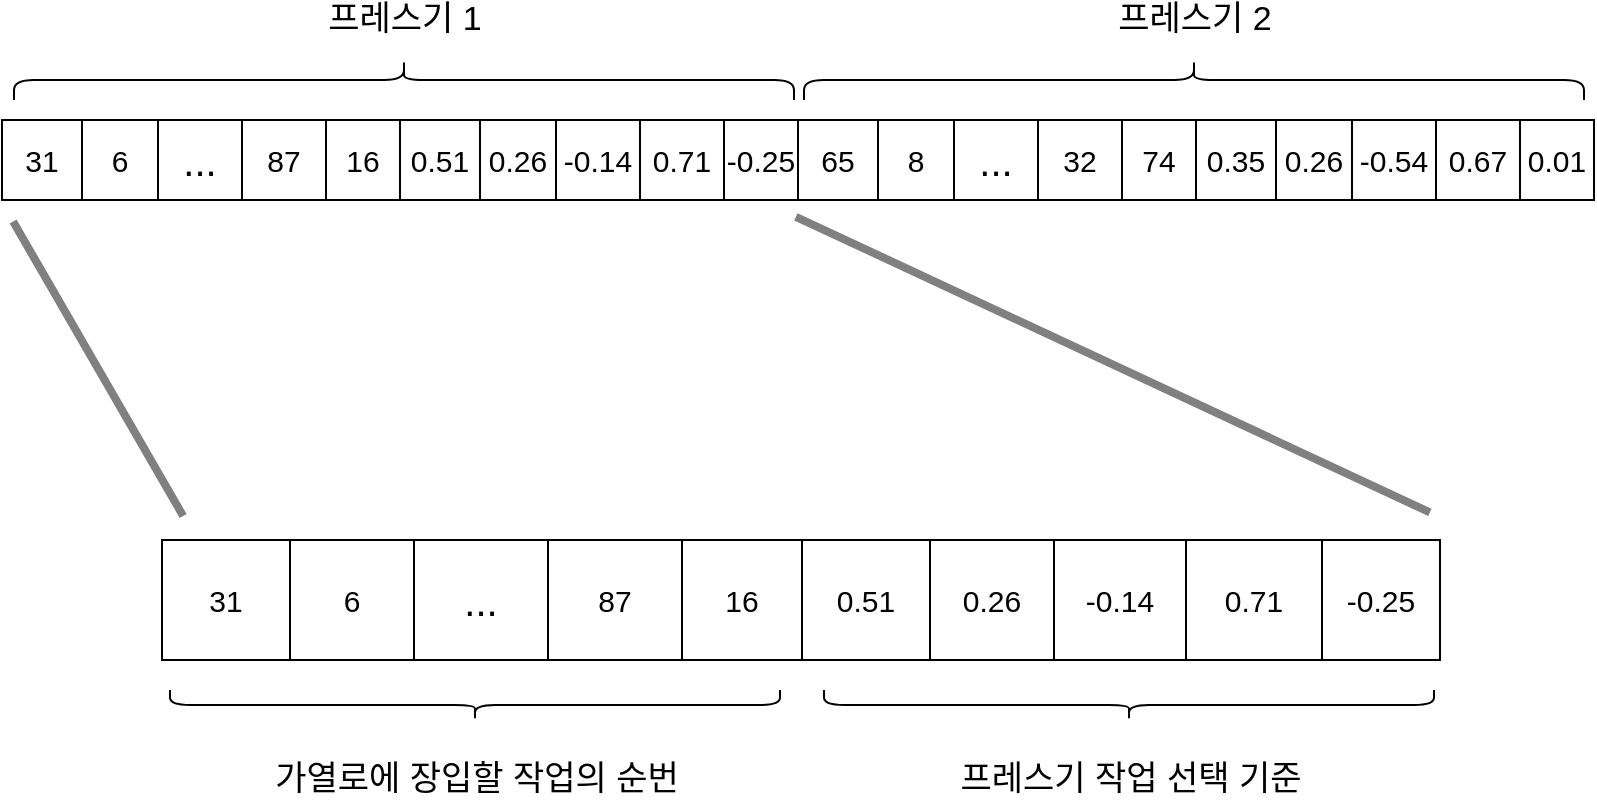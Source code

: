 <mxfile version="15.5.2" type="github">
  <diagram id="wdg7d6GIiMwj1WEckeHe" name="Page-1">
    <mxGraphModel dx="1429" dy="799" grid="1" gridSize="10" guides="1" tooltips="1" connect="1" arrows="1" fold="1" page="1" pageScale="1" pageWidth="827" pageHeight="1169" math="0" shadow="0">
      <root>
        <mxCell id="0" />
        <mxCell id="1" parent="0" />
        <mxCell id="QtLdcIYBbhYkDuSN89B0-1" value="" style="shape=table;html=1;whiteSpace=wrap;startSize=0;container=1;collapsible=0;childLayout=tableLayout;rounded=1;sketch=0;fontSize=16;" parent="1" vertex="1">
          <mxGeometry x="14" y="70" width="199" height="40" as="geometry" />
        </mxCell>
        <mxCell id="QtLdcIYBbhYkDuSN89B0-2" value="" style="shape=partialRectangle;html=1;whiteSpace=wrap;collapsible=0;dropTarget=0;pointerEvents=0;fillColor=none;top=0;left=0;bottom=0;right=0;points=[[0,0.5],[1,0.5]];portConstraint=eastwest;" parent="QtLdcIYBbhYkDuSN89B0-1" vertex="1">
          <mxGeometry width="199" height="40" as="geometry" />
        </mxCell>
        <mxCell id="QtLdcIYBbhYkDuSN89B0-3" value="&lt;font style=&quot;font-size: 15px&quot;&gt;31&lt;/font&gt;" style="shape=partialRectangle;html=1;whiteSpace=wrap;connectable=0;fillColor=none;top=0;left=0;bottom=0;right=0;overflow=hidden;pointerEvents=1;" parent="QtLdcIYBbhYkDuSN89B0-2" vertex="1">
          <mxGeometry width="40" height="40" as="geometry">
            <mxRectangle width="40" height="40" as="alternateBounds" />
          </mxGeometry>
        </mxCell>
        <mxCell id="QtLdcIYBbhYkDuSN89B0-4" value="&lt;font size=&quot;1&quot;&gt;&lt;span style=&quot;font-weight: normal ; font-size: 15px&quot;&gt;6&lt;/span&gt;&lt;/font&gt;" style="shape=partialRectangle;html=1;whiteSpace=wrap;connectable=0;fillColor=none;top=0;left=0;bottom=0;right=0;overflow=hidden;pointerEvents=1;fontStyle=1" parent="QtLdcIYBbhYkDuSN89B0-2" vertex="1">
          <mxGeometry x="40" width="38" height="40" as="geometry">
            <mxRectangle width="38" height="40" as="alternateBounds" />
          </mxGeometry>
        </mxCell>
        <mxCell id="QtLdcIYBbhYkDuSN89B0-5" value="&lt;font style=&quot;font-size: 20px&quot;&gt;...&lt;/font&gt;" style="shape=partialRectangle;html=1;whiteSpace=wrap;connectable=0;fillColor=none;top=0;left=0;bottom=0;right=0;overflow=hidden;pointerEvents=1;" parent="QtLdcIYBbhYkDuSN89B0-2" vertex="1">
          <mxGeometry x="78" width="42" height="40" as="geometry">
            <mxRectangle width="42" height="40" as="alternateBounds" />
          </mxGeometry>
        </mxCell>
        <mxCell id="QtLdcIYBbhYkDuSN89B0-14" value="&lt;font style=&quot;font-size: 15px&quot;&gt;87&lt;/font&gt;" style="shape=partialRectangle;html=1;whiteSpace=wrap;connectable=0;fillColor=none;top=0;left=0;bottom=0;right=0;overflow=hidden;pointerEvents=1;" parent="QtLdcIYBbhYkDuSN89B0-2" vertex="1">
          <mxGeometry x="120" width="42" height="40" as="geometry">
            <mxRectangle width="42" height="40" as="alternateBounds" />
          </mxGeometry>
        </mxCell>
        <mxCell id="QtLdcIYBbhYkDuSN89B0-15" value="&lt;font style=&quot;font-size: 15px&quot;&gt;16&lt;/font&gt;" style="shape=partialRectangle;html=1;whiteSpace=wrap;connectable=0;fillColor=none;top=0;left=0;bottom=0;right=0;overflow=hidden;pointerEvents=1;" parent="QtLdcIYBbhYkDuSN89B0-2" vertex="1">
          <mxGeometry x="162" width="37" height="40" as="geometry">
            <mxRectangle width="37" height="40" as="alternateBounds" />
          </mxGeometry>
        </mxCell>
        <mxCell id="rLPBgmUreou9VduvHPSA-52" value="" style="shape=table;html=1;whiteSpace=wrap;startSize=0;container=1;collapsible=0;childLayout=tableLayout;rounded=1;sketch=0;fontSize=16;" parent="1" vertex="1">
          <mxGeometry x="213" y="70" width="199" height="40" as="geometry" />
        </mxCell>
        <mxCell id="rLPBgmUreou9VduvHPSA-53" value="" style="shape=partialRectangle;html=1;whiteSpace=wrap;collapsible=0;dropTarget=0;pointerEvents=0;fillColor=none;top=0;left=0;bottom=0;right=0;points=[[0,0.5],[1,0.5]];portConstraint=eastwest;" parent="rLPBgmUreou9VduvHPSA-52" vertex="1">
          <mxGeometry width="199" height="40" as="geometry" />
        </mxCell>
        <mxCell id="rLPBgmUreou9VduvHPSA-54" value="&lt;font&gt;&lt;font style=&quot;font-size: 15px&quot;&gt;0.51&lt;/font&gt;&lt;br&gt;&lt;/font&gt;" style="shape=partialRectangle;html=1;whiteSpace=wrap;connectable=0;fillColor=none;top=0;left=0;bottom=0;right=0;overflow=hidden;pointerEvents=1;" parent="rLPBgmUreou9VduvHPSA-53" vertex="1">
          <mxGeometry width="40" height="40" as="geometry">
            <mxRectangle width="40" height="40" as="alternateBounds" />
          </mxGeometry>
        </mxCell>
        <mxCell id="rLPBgmUreou9VduvHPSA-55" value="&lt;font size=&quot;1&quot;&gt;&lt;span style=&quot;font-weight: normal ; font-size: 15px&quot;&gt;0.26&lt;/span&gt;&lt;/font&gt;" style="shape=partialRectangle;html=1;whiteSpace=wrap;connectable=0;fillColor=none;top=0;left=0;bottom=0;right=0;overflow=hidden;pointerEvents=1;fontStyle=1" parent="rLPBgmUreou9VduvHPSA-53" vertex="1">
          <mxGeometry x="40" width="38" height="40" as="geometry">
            <mxRectangle width="38" height="40" as="alternateBounds" />
          </mxGeometry>
        </mxCell>
        <mxCell id="rLPBgmUreou9VduvHPSA-56" value="&lt;font style=&quot;font-size: 15px&quot;&gt;-0.14&lt;/font&gt;" style="shape=partialRectangle;html=1;whiteSpace=wrap;connectable=0;fillColor=none;top=0;left=0;bottom=0;right=0;overflow=hidden;pointerEvents=1;" parent="rLPBgmUreou9VduvHPSA-53" vertex="1">
          <mxGeometry x="78" width="42" height="40" as="geometry">
            <mxRectangle width="42" height="40" as="alternateBounds" />
          </mxGeometry>
        </mxCell>
        <mxCell id="rLPBgmUreou9VduvHPSA-57" value="&lt;font style=&quot;font-size: 15px&quot;&gt;0.71&lt;/font&gt;" style="shape=partialRectangle;html=1;whiteSpace=wrap;connectable=0;fillColor=none;top=0;left=0;bottom=0;right=0;overflow=hidden;pointerEvents=1;" parent="rLPBgmUreou9VduvHPSA-53" vertex="1">
          <mxGeometry x="120" width="42" height="40" as="geometry">
            <mxRectangle width="42" height="40" as="alternateBounds" />
          </mxGeometry>
        </mxCell>
        <mxCell id="rLPBgmUreou9VduvHPSA-58" value="&lt;font style=&quot;font-size: 15px&quot;&gt;-0.25&lt;/font&gt;" style="shape=partialRectangle;html=1;whiteSpace=wrap;connectable=0;fillColor=none;top=0;left=0;bottom=0;right=0;overflow=hidden;pointerEvents=1;" parent="rLPBgmUreou9VduvHPSA-53" vertex="1">
          <mxGeometry x="162" width="37" height="40" as="geometry">
            <mxRectangle width="37" height="40" as="alternateBounds" />
          </mxGeometry>
        </mxCell>
        <mxCell id="rLPBgmUreou9VduvHPSA-116" value="" style="shape=table;html=1;whiteSpace=wrap;startSize=0;container=1;collapsible=0;childLayout=tableLayout;rounded=1;sketch=0;fontSize=16;" parent="1" vertex="1">
          <mxGeometry x="412" y="70" width="199" height="40" as="geometry" />
        </mxCell>
        <mxCell id="rLPBgmUreou9VduvHPSA-117" value="" style="shape=partialRectangle;html=1;whiteSpace=wrap;collapsible=0;dropTarget=0;pointerEvents=0;fillColor=none;top=0;left=0;bottom=0;right=0;points=[[0,0.5],[1,0.5]];portConstraint=eastwest;" parent="rLPBgmUreou9VduvHPSA-116" vertex="1">
          <mxGeometry width="199" height="40" as="geometry" />
        </mxCell>
        <mxCell id="rLPBgmUreou9VduvHPSA-118" value="&lt;font style=&quot;font-size: 15px&quot;&gt;65&lt;/font&gt;" style="shape=partialRectangle;html=1;whiteSpace=wrap;connectable=0;fillColor=none;top=0;left=0;bottom=0;right=0;overflow=hidden;pointerEvents=1;" parent="rLPBgmUreou9VduvHPSA-117" vertex="1">
          <mxGeometry width="40" height="40" as="geometry">
            <mxRectangle width="40" height="40" as="alternateBounds" />
          </mxGeometry>
        </mxCell>
        <mxCell id="rLPBgmUreou9VduvHPSA-119" value="&lt;font style=&quot;font-size: 14px&quot;&gt;&lt;span style=&quot;font-weight: normal ; font-size: 15px&quot;&gt;8&lt;/span&gt;&lt;/font&gt;" style="shape=partialRectangle;html=1;whiteSpace=wrap;connectable=0;fillColor=none;top=0;left=0;bottom=0;right=0;overflow=hidden;pointerEvents=1;fontStyle=1" parent="rLPBgmUreou9VduvHPSA-117" vertex="1">
          <mxGeometry x="40" width="38" height="40" as="geometry">
            <mxRectangle width="38" height="40" as="alternateBounds" />
          </mxGeometry>
        </mxCell>
        <mxCell id="rLPBgmUreou9VduvHPSA-120" value="&lt;font style=&quot;font-size: 20px&quot;&gt;...&lt;/font&gt;" style="shape=partialRectangle;html=1;whiteSpace=wrap;connectable=0;fillColor=none;top=0;left=0;bottom=0;right=0;overflow=hidden;pointerEvents=1;" parent="rLPBgmUreou9VduvHPSA-117" vertex="1">
          <mxGeometry x="78" width="42" height="40" as="geometry">
            <mxRectangle width="42" height="40" as="alternateBounds" />
          </mxGeometry>
        </mxCell>
        <mxCell id="rLPBgmUreou9VduvHPSA-121" value="&lt;font style=&quot;font-size: 15px&quot;&gt;32&lt;/font&gt;" style="shape=partialRectangle;html=1;whiteSpace=wrap;connectable=0;fillColor=none;top=0;left=0;bottom=0;right=0;overflow=hidden;pointerEvents=1;" parent="rLPBgmUreou9VduvHPSA-117" vertex="1">
          <mxGeometry x="120" width="42" height="40" as="geometry">
            <mxRectangle width="42" height="40" as="alternateBounds" />
          </mxGeometry>
        </mxCell>
        <mxCell id="rLPBgmUreou9VduvHPSA-122" value="&lt;font style=&quot;font-size: 15px&quot;&gt;74&lt;/font&gt;" style="shape=partialRectangle;html=1;whiteSpace=wrap;connectable=0;fillColor=none;top=0;left=0;bottom=0;right=0;overflow=hidden;pointerEvents=1;" parent="rLPBgmUreou9VduvHPSA-117" vertex="1">
          <mxGeometry x="162" width="37" height="40" as="geometry">
            <mxRectangle width="37" height="40" as="alternateBounds" />
          </mxGeometry>
        </mxCell>
        <mxCell id="rLPBgmUreou9VduvHPSA-123" value="" style="shape=table;html=1;whiteSpace=wrap;startSize=0;container=1;collapsible=0;childLayout=tableLayout;rounded=1;sketch=0;fontSize=16;" parent="1" vertex="1">
          <mxGeometry x="611" y="70" width="199" height="40" as="geometry" />
        </mxCell>
        <mxCell id="rLPBgmUreou9VduvHPSA-124" value="" style="shape=partialRectangle;html=1;whiteSpace=wrap;collapsible=0;dropTarget=0;pointerEvents=0;fillColor=none;top=0;left=0;bottom=0;right=0;points=[[0,0.5],[1,0.5]];portConstraint=eastwest;" parent="rLPBgmUreou9VduvHPSA-123" vertex="1">
          <mxGeometry width="199" height="40" as="geometry" />
        </mxCell>
        <mxCell id="rLPBgmUreou9VduvHPSA-125" value="&lt;font style=&quot;font-size: 15px&quot;&gt;0.35&lt;/font&gt;" style="shape=partialRectangle;html=1;whiteSpace=wrap;connectable=0;fillColor=none;top=0;left=0;bottom=0;right=0;overflow=hidden;pointerEvents=1;" parent="rLPBgmUreou9VduvHPSA-124" vertex="1">
          <mxGeometry width="40" height="40" as="geometry">
            <mxRectangle width="40" height="40" as="alternateBounds" />
          </mxGeometry>
        </mxCell>
        <mxCell id="rLPBgmUreou9VduvHPSA-126" value="&lt;font style=&quot;font-size: 14px&quot;&gt;&lt;span style=&quot;font-weight: normal ; font-size: 15px&quot;&gt;0.26&lt;/span&gt;&lt;/font&gt;" style="shape=partialRectangle;html=1;whiteSpace=wrap;connectable=0;fillColor=none;top=0;left=0;bottom=0;right=0;overflow=hidden;pointerEvents=1;fontStyle=1" parent="rLPBgmUreou9VduvHPSA-124" vertex="1">
          <mxGeometry x="40" width="38" height="40" as="geometry">
            <mxRectangle width="38" height="40" as="alternateBounds" />
          </mxGeometry>
        </mxCell>
        <mxCell id="rLPBgmUreou9VduvHPSA-127" value="&lt;font style=&quot;font-size: 15px&quot;&gt;-0.54&lt;/font&gt;" style="shape=partialRectangle;html=1;whiteSpace=wrap;connectable=0;fillColor=none;top=0;left=0;bottom=0;right=0;overflow=hidden;pointerEvents=1;" parent="rLPBgmUreou9VduvHPSA-124" vertex="1">
          <mxGeometry x="78" width="42" height="40" as="geometry">
            <mxRectangle width="42" height="40" as="alternateBounds" />
          </mxGeometry>
        </mxCell>
        <mxCell id="rLPBgmUreou9VduvHPSA-128" value="&lt;font style=&quot;font-size: 15px&quot;&gt;0.67&lt;/font&gt;" style="shape=partialRectangle;html=1;whiteSpace=wrap;connectable=0;fillColor=none;top=0;left=0;bottom=0;right=0;overflow=hidden;pointerEvents=1;" parent="rLPBgmUreou9VduvHPSA-124" vertex="1">
          <mxGeometry x="120" width="42" height="40" as="geometry">
            <mxRectangle width="42" height="40" as="alternateBounds" />
          </mxGeometry>
        </mxCell>
        <mxCell id="rLPBgmUreou9VduvHPSA-129" value="&lt;font style=&quot;font-size: 15px&quot;&gt;0.01&lt;/font&gt;" style="shape=partialRectangle;html=1;whiteSpace=wrap;connectable=0;fillColor=none;top=0;left=0;bottom=0;right=0;overflow=hidden;pointerEvents=1;" parent="rLPBgmUreou9VduvHPSA-124" vertex="1">
          <mxGeometry x="162" width="37" height="40" as="geometry">
            <mxRectangle width="37" height="40" as="alternateBounds" />
          </mxGeometry>
        </mxCell>
        <mxCell id="rLPBgmUreou9VduvHPSA-130" value="" style="shape=curlyBracket;whiteSpace=wrap;html=1;rounded=1;flipH=1;fontSize=15;rotation=-90;" parent="1" vertex="1">
          <mxGeometry x="205" y="-145" width="20" height="390" as="geometry" />
        </mxCell>
        <mxCell id="rLPBgmUreou9VduvHPSA-131" value="" style="shape=curlyBracket;whiteSpace=wrap;html=1;rounded=1;flipH=1;fontSize=15;rotation=-90;" parent="1" vertex="1">
          <mxGeometry x="600" y="-145" width="20" height="390" as="geometry" />
        </mxCell>
        <mxCell id="rLPBgmUreou9VduvHPSA-132" value="&lt;font style=&quot;font-size: 17px&quot;&gt;프레스기 1&lt;/font&gt;" style="text;html=1;align=center;verticalAlign=middle;resizable=0;points=[];autosize=1;strokeColor=none;fillColor=none;fontSize=15;" parent="1" vertex="1">
          <mxGeometry x="165" y="10" width="100" height="20" as="geometry" />
        </mxCell>
        <mxCell id="rLPBgmUreou9VduvHPSA-133" value="&lt;font style=&quot;font-size: 17px&quot;&gt;프레스기 2&lt;/font&gt;" style="text;html=1;align=center;verticalAlign=middle;resizable=0;points=[];autosize=1;strokeColor=none;fillColor=none;fontSize=15;" parent="1" vertex="1">
          <mxGeometry x="560" y="10" width="100" height="20" as="geometry" />
        </mxCell>
        <mxCell id="rLPBgmUreou9VduvHPSA-137" value="" style="shape=table;html=1;whiteSpace=wrap;startSize=0;container=1;collapsible=0;childLayout=tableLayout;rounded=1;sketch=0;fontSize=16;" parent="1" vertex="1">
          <mxGeometry x="94" y="280" width="320" height="60" as="geometry" />
        </mxCell>
        <mxCell id="rLPBgmUreou9VduvHPSA-138" value="" style="shape=partialRectangle;html=1;whiteSpace=wrap;collapsible=0;dropTarget=0;pointerEvents=0;fillColor=none;top=0;left=0;bottom=0;right=0;points=[[0,0.5],[1,0.5]];portConstraint=eastwest;" parent="rLPBgmUreou9VduvHPSA-137" vertex="1">
          <mxGeometry width="320" height="60" as="geometry" />
        </mxCell>
        <mxCell id="rLPBgmUreou9VduvHPSA-139" value="&lt;font style=&quot;font-size: 15px&quot;&gt;31&lt;/font&gt;" style="shape=partialRectangle;html=1;whiteSpace=wrap;connectable=0;fillColor=none;top=0;left=0;bottom=0;right=0;overflow=hidden;pointerEvents=1;" parent="rLPBgmUreou9VduvHPSA-138" vertex="1">
          <mxGeometry width="64" height="60" as="geometry">
            <mxRectangle width="64" height="60" as="alternateBounds" />
          </mxGeometry>
        </mxCell>
        <mxCell id="rLPBgmUreou9VduvHPSA-140" value="&lt;font size=&quot;1&quot;&gt;&lt;span style=&quot;font-weight: normal ; font-size: 15px&quot;&gt;6&lt;/span&gt;&lt;/font&gt;" style="shape=partialRectangle;html=1;whiteSpace=wrap;connectable=0;fillColor=none;top=0;left=0;bottom=0;right=0;overflow=hidden;pointerEvents=1;fontStyle=1" parent="rLPBgmUreou9VduvHPSA-138" vertex="1">
          <mxGeometry x="64" width="62" height="60" as="geometry">
            <mxRectangle width="62" height="60" as="alternateBounds" />
          </mxGeometry>
        </mxCell>
        <mxCell id="rLPBgmUreou9VduvHPSA-141" value="&lt;font style=&quot;font-size: 20px&quot;&gt;...&lt;/font&gt;" style="shape=partialRectangle;html=1;whiteSpace=wrap;connectable=0;fillColor=none;top=0;left=0;bottom=0;right=0;overflow=hidden;pointerEvents=1;" parent="rLPBgmUreou9VduvHPSA-138" vertex="1">
          <mxGeometry x="126" width="67" height="60" as="geometry">
            <mxRectangle width="67" height="60" as="alternateBounds" />
          </mxGeometry>
        </mxCell>
        <mxCell id="rLPBgmUreou9VduvHPSA-142" value="&lt;font style=&quot;font-size: 15px&quot;&gt;87&lt;/font&gt;" style="shape=partialRectangle;html=1;whiteSpace=wrap;connectable=0;fillColor=none;top=0;left=0;bottom=0;right=0;overflow=hidden;pointerEvents=1;" parent="rLPBgmUreou9VduvHPSA-138" vertex="1">
          <mxGeometry x="193" width="67" height="60" as="geometry">
            <mxRectangle width="67" height="60" as="alternateBounds" />
          </mxGeometry>
        </mxCell>
        <mxCell id="rLPBgmUreou9VduvHPSA-143" value="&lt;font style=&quot;font-size: 15px&quot;&gt;16&lt;/font&gt;" style="shape=partialRectangle;html=1;whiteSpace=wrap;connectable=0;fillColor=none;top=0;left=0;bottom=0;right=0;overflow=hidden;pointerEvents=1;" parent="rLPBgmUreou9VduvHPSA-138" vertex="1">
          <mxGeometry x="260" width="60" height="60" as="geometry">
            <mxRectangle width="60" height="60" as="alternateBounds" />
          </mxGeometry>
        </mxCell>
        <mxCell id="rLPBgmUreou9VduvHPSA-144" value="" style="shape=table;html=1;whiteSpace=wrap;startSize=0;container=1;collapsible=0;childLayout=tableLayout;rounded=1;sketch=0;fontSize=16;" parent="1" vertex="1">
          <mxGeometry x="414" y="280" width="319" height="60" as="geometry" />
        </mxCell>
        <mxCell id="rLPBgmUreou9VduvHPSA-145" value="" style="shape=partialRectangle;html=1;whiteSpace=wrap;collapsible=0;dropTarget=0;pointerEvents=0;fillColor=none;top=0;left=0;bottom=0;right=0;points=[[0,0.5],[1,0.5]];portConstraint=eastwest;" parent="rLPBgmUreou9VduvHPSA-144" vertex="1">
          <mxGeometry width="319" height="60" as="geometry" />
        </mxCell>
        <mxCell id="rLPBgmUreou9VduvHPSA-146" value="&lt;font&gt;&lt;font style=&quot;font-size: 15px&quot;&gt;0.51&lt;/font&gt;&lt;br&gt;&lt;/font&gt;" style="shape=partialRectangle;html=1;whiteSpace=wrap;connectable=0;fillColor=none;top=0;left=0;bottom=0;right=0;overflow=hidden;pointerEvents=1;" parent="rLPBgmUreou9VduvHPSA-145" vertex="1">
          <mxGeometry width="64" height="60" as="geometry">
            <mxRectangle width="64" height="60" as="alternateBounds" />
          </mxGeometry>
        </mxCell>
        <mxCell id="rLPBgmUreou9VduvHPSA-147" value="&lt;font size=&quot;1&quot;&gt;&lt;span style=&quot;font-weight: normal ; font-size: 15px&quot;&gt;0.26&lt;/span&gt;&lt;/font&gt;" style="shape=partialRectangle;html=1;whiteSpace=wrap;connectable=0;fillColor=none;top=0;left=0;bottom=0;right=0;overflow=hidden;pointerEvents=1;fontStyle=1" parent="rLPBgmUreou9VduvHPSA-145" vertex="1">
          <mxGeometry x="64" width="62" height="60" as="geometry">
            <mxRectangle width="62" height="60" as="alternateBounds" />
          </mxGeometry>
        </mxCell>
        <mxCell id="rLPBgmUreou9VduvHPSA-148" value="&lt;font style=&quot;font-size: 15px&quot;&gt;-0.14&lt;/font&gt;" style="shape=partialRectangle;html=1;whiteSpace=wrap;connectable=0;fillColor=none;top=0;left=0;bottom=0;right=0;overflow=hidden;pointerEvents=1;" parent="rLPBgmUreou9VduvHPSA-145" vertex="1">
          <mxGeometry x="126" width="66" height="60" as="geometry">
            <mxRectangle width="66" height="60" as="alternateBounds" />
          </mxGeometry>
        </mxCell>
        <mxCell id="rLPBgmUreou9VduvHPSA-149" value="&lt;font style=&quot;font-size: 15px&quot;&gt;0.71&lt;/font&gt;" style="shape=partialRectangle;html=1;whiteSpace=wrap;connectable=0;fillColor=none;top=0;left=0;bottom=0;right=0;overflow=hidden;pointerEvents=1;" parent="rLPBgmUreou9VduvHPSA-145" vertex="1">
          <mxGeometry x="192" width="68" height="60" as="geometry">
            <mxRectangle width="68" height="60" as="alternateBounds" />
          </mxGeometry>
        </mxCell>
        <mxCell id="rLPBgmUreou9VduvHPSA-150" value="&lt;font style=&quot;font-size: 15px&quot;&gt;-0.25&lt;/font&gt;" style="shape=partialRectangle;html=1;whiteSpace=wrap;connectable=0;fillColor=none;top=0;left=0;bottom=0;right=0;overflow=hidden;pointerEvents=1;" parent="rLPBgmUreou9VduvHPSA-145" vertex="1">
          <mxGeometry x="260" width="59" height="60" as="geometry">
            <mxRectangle width="59" height="60" as="alternateBounds" />
          </mxGeometry>
        </mxCell>
        <mxCell id="rLPBgmUreou9VduvHPSA-151" value="" style="shape=curlyBracket;whiteSpace=wrap;html=1;rounded=1;flipH=1;fontSize=15;rotation=90;" parent="1" vertex="1">
          <mxGeometry x="243" y="210" width="15" height="305" as="geometry" />
        </mxCell>
        <mxCell id="rLPBgmUreou9VduvHPSA-152" value="" style="shape=curlyBracket;whiteSpace=wrap;html=1;rounded=1;flipH=1;fontSize=15;rotation=90;" parent="1" vertex="1">
          <mxGeometry x="570" y="210" width="15" height="305" as="geometry" />
        </mxCell>
        <mxCell id="rLPBgmUreou9VduvHPSA-153" value="&lt;span style=&quot;font-size: 17px&quot;&gt;가열로에 장입할 작업의 순번&lt;/span&gt;" style="text;html=1;align=center;verticalAlign=middle;resizable=0;points=[];autosize=1;strokeColor=none;fillColor=none;fontSize=15;" parent="1" vertex="1">
          <mxGeometry x="135.5" y="390" width="230" height="20" as="geometry" />
        </mxCell>
        <mxCell id="rLPBgmUreou9VduvHPSA-154" value="&lt;span style=&quot;font-size: 17px&quot;&gt;프레스기 작업 선택 기준&lt;/span&gt;" style="text;html=1;align=center;verticalAlign=middle;resizable=0;points=[];autosize=1;strokeColor=none;fillColor=none;fontSize=15;" parent="1" vertex="1">
          <mxGeometry x="477.5" y="390" width="200" height="20" as="geometry" />
        </mxCell>
        <mxCell id="_bLxRLUnR8zpAvFd7r4C-4" value="" style="line;strokeWidth=4;direction=south;html=1;rotation=-65;strokeColor=#808080;" vertex="1" parent="1">
          <mxGeometry x="564.43" y="17.4" width="10" height="349.78" as="geometry" />
        </mxCell>
        <mxCell id="_bLxRLUnR8zpAvFd7r4C-5" value="" style="line;strokeWidth=4;direction=south;html=1;rotation=-30;strokeColor=#808080;sketch=0;" vertex="1" parent="1">
          <mxGeometry x="59.47" y="109.36" width="5.18" height="170" as="geometry" />
        </mxCell>
      </root>
    </mxGraphModel>
  </diagram>
</mxfile>
